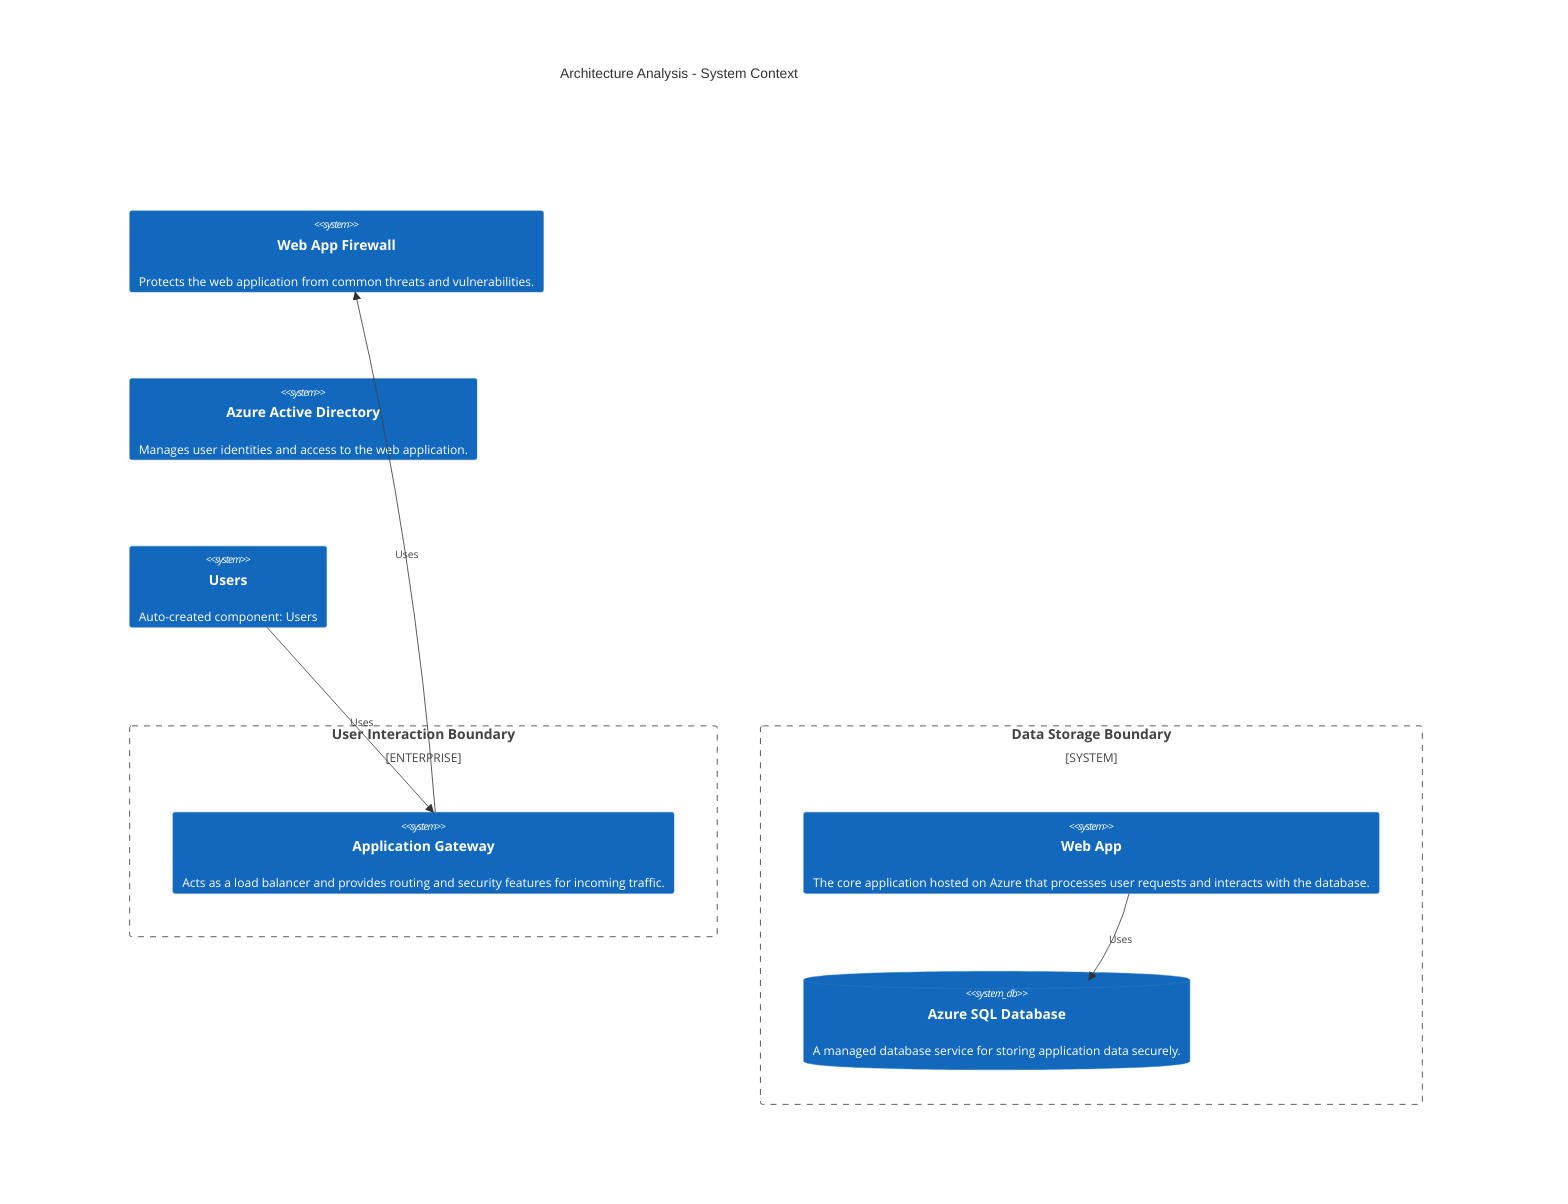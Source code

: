 C4Context
    title Architecture Analysis - System Context
    Enterprise_Boundary(tb_User_Interaction_Boundary, "User Interaction Boundary") {
        System(Application_Gateway, "Application Gateway", "Acts as a load balancer and provides routing and security features for incoming traffic.")
        System(Web_App, "Web App", "The core application hosted on Azure that processes user requests and interacts with the database.")
    }
    System_Boundary(tb_Data_Storage_Boundary, "Data Storage Boundary") {
        System(Web_App, "Web App", "The core application hosted on Azure that processes user requests and interacts with the database.")
        SystemDb(Azure_SQL_Database, "Azure SQL Database", "A managed database service for storing application data securely.")
    }
    System(Web_App_Firewall, "Web App Firewall", "Protects the web application from common threats and vulnerabilities.")
    System(Azure_Active_Directory, "Azure Active Directory", "Manages user identities and access to the web application.")
    System(Users, "Users", "Auto-created component: Users")

    Rel(Users, Application_Gateway, "Uses")
    Rel(Web_App, Azure_SQL_Database, "Uses")
    Rel(Application_Gateway, Web_App_Firewall, "Uses")